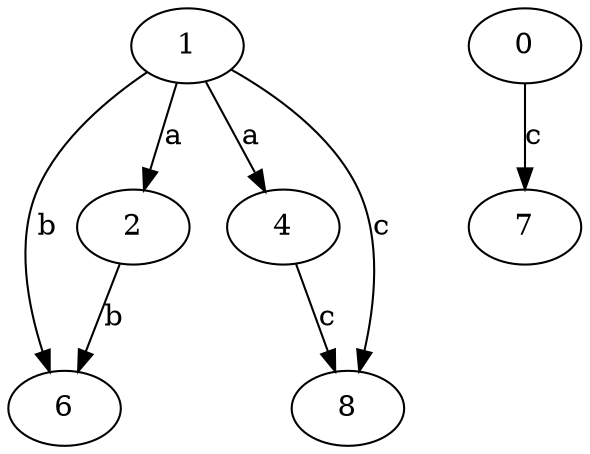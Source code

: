 strict digraph  {
2;
0;
4;
6;
1;
7;
8;
2 -> 6  [label=b];
0 -> 7  [label=c];
4 -> 8  [label=c];
1 -> 2  [label=a];
1 -> 4  [label=a];
1 -> 6  [label=b];
1 -> 8  [label=c];
}
